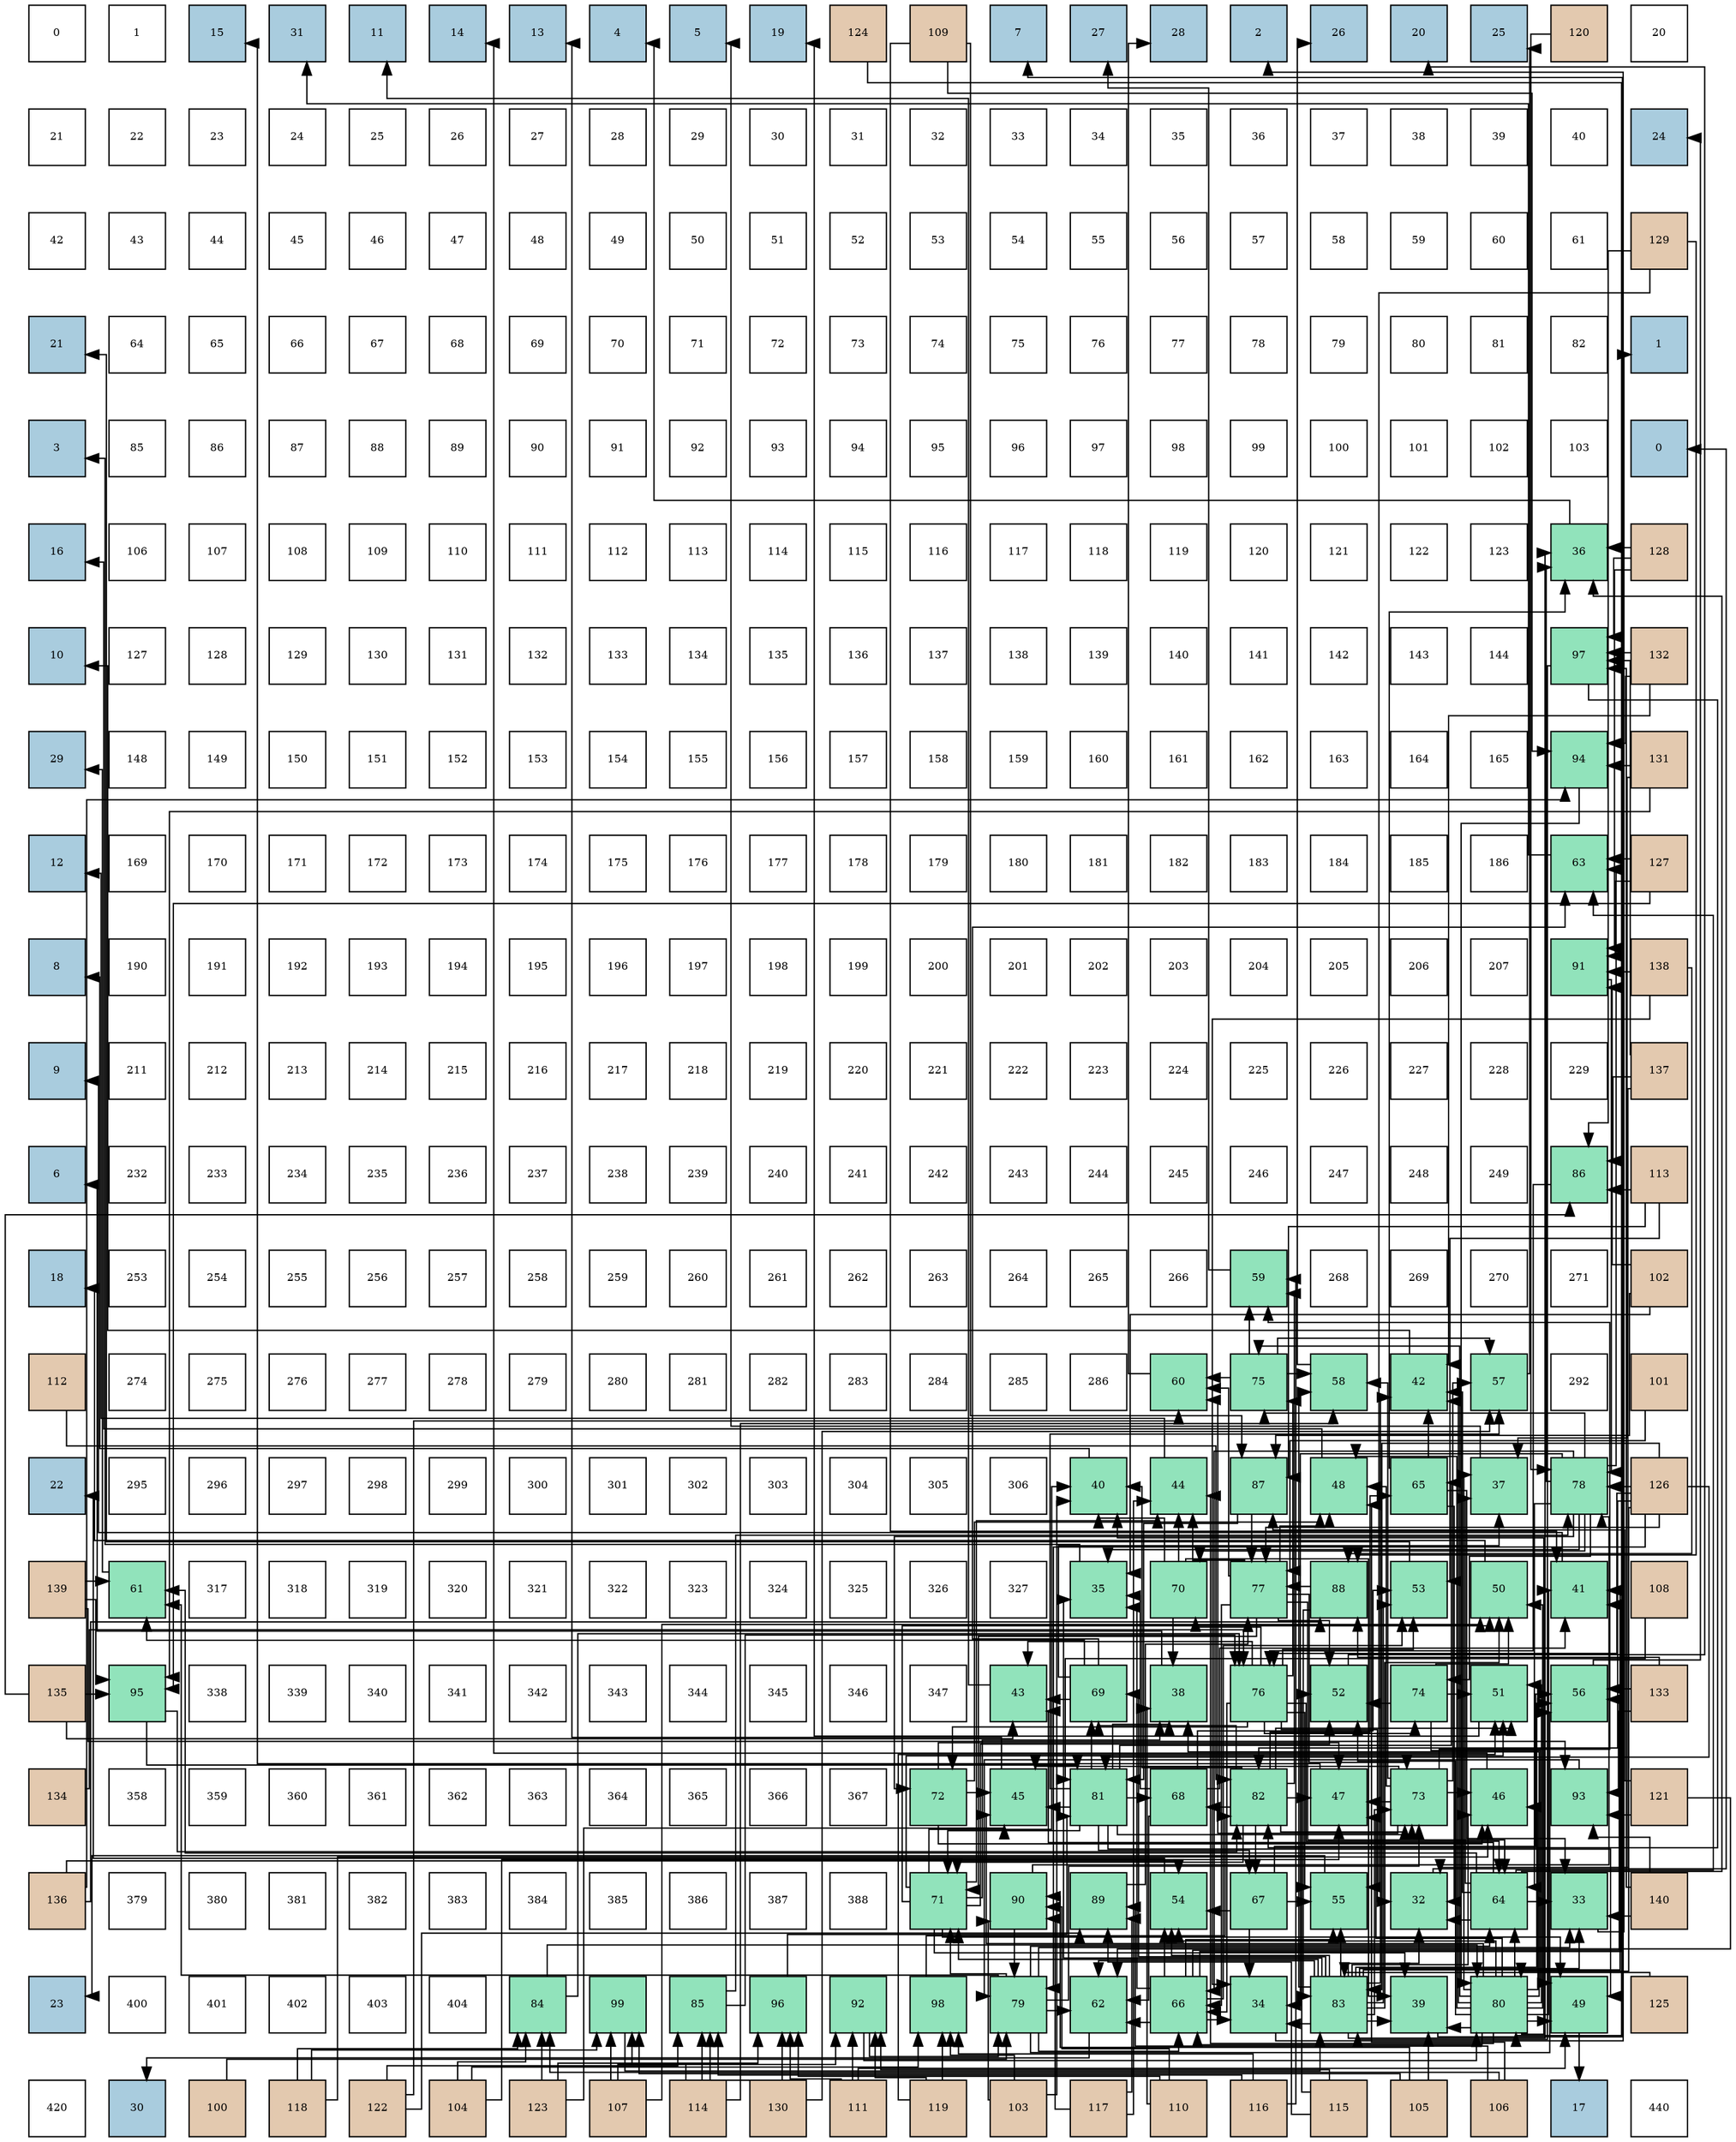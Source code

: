 digraph layout{
 rankdir=TB;
 splines=ortho;
 node [style=filled shape=square fixedsize=true width=0.6];
0[label="0", fontsize=8, fillcolor="#ffffff"];
1[label="1", fontsize=8, fillcolor="#ffffff"];
2[label="15", fontsize=8, fillcolor="#a9ccde"];
3[label="31", fontsize=8, fillcolor="#a9ccde"];
4[label="11", fontsize=8, fillcolor="#a9ccde"];
5[label="14", fontsize=8, fillcolor="#a9ccde"];
6[label="13", fontsize=8, fillcolor="#a9ccde"];
7[label="4", fontsize=8, fillcolor="#a9ccde"];
8[label="5", fontsize=8, fillcolor="#a9ccde"];
9[label="19", fontsize=8, fillcolor="#a9ccde"];
10[label="124", fontsize=8, fillcolor="#e3c9af"];
11[label="109", fontsize=8, fillcolor="#e3c9af"];
12[label="7", fontsize=8, fillcolor="#a9ccde"];
13[label="27", fontsize=8, fillcolor="#a9ccde"];
14[label="28", fontsize=8, fillcolor="#a9ccde"];
15[label="2", fontsize=8, fillcolor="#a9ccde"];
16[label="26", fontsize=8, fillcolor="#a9ccde"];
17[label="20", fontsize=8, fillcolor="#a9ccde"];
18[label="25", fontsize=8, fillcolor="#a9ccde"];
19[label="120", fontsize=8, fillcolor="#e3c9af"];
20[label="20", fontsize=8, fillcolor="#ffffff"];
21[label="21", fontsize=8, fillcolor="#ffffff"];
22[label="22", fontsize=8, fillcolor="#ffffff"];
23[label="23", fontsize=8, fillcolor="#ffffff"];
24[label="24", fontsize=8, fillcolor="#ffffff"];
25[label="25", fontsize=8, fillcolor="#ffffff"];
26[label="26", fontsize=8, fillcolor="#ffffff"];
27[label="27", fontsize=8, fillcolor="#ffffff"];
28[label="28", fontsize=8, fillcolor="#ffffff"];
29[label="29", fontsize=8, fillcolor="#ffffff"];
30[label="30", fontsize=8, fillcolor="#ffffff"];
31[label="31", fontsize=8, fillcolor="#ffffff"];
32[label="32", fontsize=8, fillcolor="#ffffff"];
33[label="33", fontsize=8, fillcolor="#ffffff"];
34[label="34", fontsize=8, fillcolor="#ffffff"];
35[label="35", fontsize=8, fillcolor="#ffffff"];
36[label="36", fontsize=8, fillcolor="#ffffff"];
37[label="37", fontsize=8, fillcolor="#ffffff"];
38[label="38", fontsize=8, fillcolor="#ffffff"];
39[label="39", fontsize=8, fillcolor="#ffffff"];
40[label="40", fontsize=8, fillcolor="#ffffff"];
41[label="24", fontsize=8, fillcolor="#a9ccde"];
42[label="42", fontsize=8, fillcolor="#ffffff"];
43[label="43", fontsize=8, fillcolor="#ffffff"];
44[label="44", fontsize=8, fillcolor="#ffffff"];
45[label="45", fontsize=8, fillcolor="#ffffff"];
46[label="46", fontsize=8, fillcolor="#ffffff"];
47[label="47", fontsize=8, fillcolor="#ffffff"];
48[label="48", fontsize=8, fillcolor="#ffffff"];
49[label="49", fontsize=8, fillcolor="#ffffff"];
50[label="50", fontsize=8, fillcolor="#ffffff"];
51[label="51", fontsize=8, fillcolor="#ffffff"];
52[label="52", fontsize=8, fillcolor="#ffffff"];
53[label="53", fontsize=8, fillcolor="#ffffff"];
54[label="54", fontsize=8, fillcolor="#ffffff"];
55[label="55", fontsize=8, fillcolor="#ffffff"];
56[label="56", fontsize=8, fillcolor="#ffffff"];
57[label="57", fontsize=8, fillcolor="#ffffff"];
58[label="58", fontsize=8, fillcolor="#ffffff"];
59[label="59", fontsize=8, fillcolor="#ffffff"];
60[label="60", fontsize=8, fillcolor="#ffffff"];
61[label="61", fontsize=8, fillcolor="#ffffff"];
62[label="129", fontsize=8, fillcolor="#e3c9af"];
63[label="21", fontsize=8, fillcolor="#a9ccde"];
64[label="64", fontsize=8, fillcolor="#ffffff"];
65[label="65", fontsize=8, fillcolor="#ffffff"];
66[label="66", fontsize=8, fillcolor="#ffffff"];
67[label="67", fontsize=8, fillcolor="#ffffff"];
68[label="68", fontsize=8, fillcolor="#ffffff"];
69[label="69", fontsize=8, fillcolor="#ffffff"];
70[label="70", fontsize=8, fillcolor="#ffffff"];
71[label="71", fontsize=8, fillcolor="#ffffff"];
72[label="72", fontsize=8, fillcolor="#ffffff"];
73[label="73", fontsize=8, fillcolor="#ffffff"];
74[label="74", fontsize=8, fillcolor="#ffffff"];
75[label="75", fontsize=8, fillcolor="#ffffff"];
76[label="76", fontsize=8, fillcolor="#ffffff"];
77[label="77", fontsize=8, fillcolor="#ffffff"];
78[label="78", fontsize=8, fillcolor="#ffffff"];
79[label="79", fontsize=8, fillcolor="#ffffff"];
80[label="80", fontsize=8, fillcolor="#ffffff"];
81[label="81", fontsize=8, fillcolor="#ffffff"];
82[label="82", fontsize=8, fillcolor="#ffffff"];
83[label="1", fontsize=8, fillcolor="#a9ccde"];
84[label="3", fontsize=8, fillcolor="#a9ccde"];
85[label="85", fontsize=8, fillcolor="#ffffff"];
86[label="86", fontsize=8, fillcolor="#ffffff"];
87[label="87", fontsize=8, fillcolor="#ffffff"];
88[label="88", fontsize=8, fillcolor="#ffffff"];
89[label="89", fontsize=8, fillcolor="#ffffff"];
90[label="90", fontsize=8, fillcolor="#ffffff"];
91[label="91", fontsize=8, fillcolor="#ffffff"];
92[label="92", fontsize=8, fillcolor="#ffffff"];
93[label="93", fontsize=8, fillcolor="#ffffff"];
94[label="94", fontsize=8, fillcolor="#ffffff"];
95[label="95", fontsize=8, fillcolor="#ffffff"];
96[label="96", fontsize=8, fillcolor="#ffffff"];
97[label="97", fontsize=8, fillcolor="#ffffff"];
98[label="98", fontsize=8, fillcolor="#ffffff"];
99[label="99", fontsize=8, fillcolor="#ffffff"];
100[label="100", fontsize=8, fillcolor="#ffffff"];
101[label="101", fontsize=8, fillcolor="#ffffff"];
102[label="102", fontsize=8, fillcolor="#ffffff"];
103[label="103", fontsize=8, fillcolor="#ffffff"];
104[label="0", fontsize=8, fillcolor="#a9ccde"];
105[label="16", fontsize=8, fillcolor="#a9ccde"];
106[label="106", fontsize=8, fillcolor="#ffffff"];
107[label="107", fontsize=8, fillcolor="#ffffff"];
108[label="108", fontsize=8, fillcolor="#ffffff"];
109[label="109", fontsize=8, fillcolor="#ffffff"];
110[label="110", fontsize=8, fillcolor="#ffffff"];
111[label="111", fontsize=8, fillcolor="#ffffff"];
112[label="112", fontsize=8, fillcolor="#ffffff"];
113[label="113", fontsize=8, fillcolor="#ffffff"];
114[label="114", fontsize=8, fillcolor="#ffffff"];
115[label="115", fontsize=8, fillcolor="#ffffff"];
116[label="116", fontsize=8, fillcolor="#ffffff"];
117[label="117", fontsize=8, fillcolor="#ffffff"];
118[label="118", fontsize=8, fillcolor="#ffffff"];
119[label="119", fontsize=8, fillcolor="#ffffff"];
120[label="120", fontsize=8, fillcolor="#ffffff"];
121[label="121", fontsize=8, fillcolor="#ffffff"];
122[label="122", fontsize=8, fillcolor="#ffffff"];
123[label="123", fontsize=8, fillcolor="#ffffff"];
124[label="36", fontsize=8, fillcolor="#91e3bb"];
125[label="128", fontsize=8, fillcolor="#e3c9af"];
126[label="10", fontsize=8, fillcolor="#a9ccde"];
127[label="127", fontsize=8, fillcolor="#ffffff"];
128[label="128", fontsize=8, fillcolor="#ffffff"];
129[label="129", fontsize=8, fillcolor="#ffffff"];
130[label="130", fontsize=8, fillcolor="#ffffff"];
131[label="131", fontsize=8, fillcolor="#ffffff"];
132[label="132", fontsize=8, fillcolor="#ffffff"];
133[label="133", fontsize=8, fillcolor="#ffffff"];
134[label="134", fontsize=8, fillcolor="#ffffff"];
135[label="135", fontsize=8, fillcolor="#ffffff"];
136[label="136", fontsize=8, fillcolor="#ffffff"];
137[label="137", fontsize=8, fillcolor="#ffffff"];
138[label="138", fontsize=8, fillcolor="#ffffff"];
139[label="139", fontsize=8, fillcolor="#ffffff"];
140[label="140", fontsize=8, fillcolor="#ffffff"];
141[label="141", fontsize=8, fillcolor="#ffffff"];
142[label="142", fontsize=8, fillcolor="#ffffff"];
143[label="143", fontsize=8, fillcolor="#ffffff"];
144[label="144", fontsize=8, fillcolor="#ffffff"];
145[label="97", fontsize=8, fillcolor="#91e3bb"];
146[label="132", fontsize=8, fillcolor="#e3c9af"];
147[label="29", fontsize=8, fillcolor="#a9ccde"];
148[label="148", fontsize=8, fillcolor="#ffffff"];
149[label="149", fontsize=8, fillcolor="#ffffff"];
150[label="150", fontsize=8, fillcolor="#ffffff"];
151[label="151", fontsize=8, fillcolor="#ffffff"];
152[label="152", fontsize=8, fillcolor="#ffffff"];
153[label="153", fontsize=8, fillcolor="#ffffff"];
154[label="154", fontsize=8, fillcolor="#ffffff"];
155[label="155", fontsize=8, fillcolor="#ffffff"];
156[label="156", fontsize=8, fillcolor="#ffffff"];
157[label="157", fontsize=8, fillcolor="#ffffff"];
158[label="158", fontsize=8, fillcolor="#ffffff"];
159[label="159", fontsize=8, fillcolor="#ffffff"];
160[label="160", fontsize=8, fillcolor="#ffffff"];
161[label="161", fontsize=8, fillcolor="#ffffff"];
162[label="162", fontsize=8, fillcolor="#ffffff"];
163[label="163", fontsize=8, fillcolor="#ffffff"];
164[label="164", fontsize=8, fillcolor="#ffffff"];
165[label="165", fontsize=8, fillcolor="#ffffff"];
166[label="94", fontsize=8, fillcolor="#91e3bb"];
167[label="131", fontsize=8, fillcolor="#e3c9af"];
168[label="12", fontsize=8, fillcolor="#a9ccde"];
169[label="169", fontsize=8, fillcolor="#ffffff"];
170[label="170", fontsize=8, fillcolor="#ffffff"];
171[label="171", fontsize=8, fillcolor="#ffffff"];
172[label="172", fontsize=8, fillcolor="#ffffff"];
173[label="173", fontsize=8, fillcolor="#ffffff"];
174[label="174", fontsize=8, fillcolor="#ffffff"];
175[label="175", fontsize=8, fillcolor="#ffffff"];
176[label="176", fontsize=8, fillcolor="#ffffff"];
177[label="177", fontsize=8, fillcolor="#ffffff"];
178[label="178", fontsize=8, fillcolor="#ffffff"];
179[label="179", fontsize=8, fillcolor="#ffffff"];
180[label="180", fontsize=8, fillcolor="#ffffff"];
181[label="181", fontsize=8, fillcolor="#ffffff"];
182[label="182", fontsize=8, fillcolor="#ffffff"];
183[label="183", fontsize=8, fillcolor="#ffffff"];
184[label="184", fontsize=8, fillcolor="#ffffff"];
185[label="185", fontsize=8, fillcolor="#ffffff"];
186[label="186", fontsize=8, fillcolor="#ffffff"];
187[label="63", fontsize=8, fillcolor="#91e3bb"];
188[label="127", fontsize=8, fillcolor="#e3c9af"];
189[label="8", fontsize=8, fillcolor="#a9ccde"];
190[label="190", fontsize=8, fillcolor="#ffffff"];
191[label="191", fontsize=8, fillcolor="#ffffff"];
192[label="192", fontsize=8, fillcolor="#ffffff"];
193[label="193", fontsize=8, fillcolor="#ffffff"];
194[label="194", fontsize=8, fillcolor="#ffffff"];
195[label="195", fontsize=8, fillcolor="#ffffff"];
196[label="196", fontsize=8, fillcolor="#ffffff"];
197[label="197", fontsize=8, fillcolor="#ffffff"];
198[label="198", fontsize=8, fillcolor="#ffffff"];
199[label="199", fontsize=8, fillcolor="#ffffff"];
200[label="200", fontsize=8, fillcolor="#ffffff"];
201[label="201", fontsize=8, fillcolor="#ffffff"];
202[label="202", fontsize=8, fillcolor="#ffffff"];
203[label="203", fontsize=8, fillcolor="#ffffff"];
204[label="204", fontsize=8, fillcolor="#ffffff"];
205[label="205", fontsize=8, fillcolor="#ffffff"];
206[label="206", fontsize=8, fillcolor="#ffffff"];
207[label="207", fontsize=8, fillcolor="#ffffff"];
208[label="91", fontsize=8, fillcolor="#91e3bb"];
209[label="138", fontsize=8, fillcolor="#e3c9af"];
210[label="9", fontsize=8, fillcolor="#a9ccde"];
211[label="211", fontsize=8, fillcolor="#ffffff"];
212[label="212", fontsize=8, fillcolor="#ffffff"];
213[label="213", fontsize=8, fillcolor="#ffffff"];
214[label="214", fontsize=8, fillcolor="#ffffff"];
215[label="215", fontsize=8, fillcolor="#ffffff"];
216[label="216", fontsize=8, fillcolor="#ffffff"];
217[label="217", fontsize=8, fillcolor="#ffffff"];
218[label="218", fontsize=8, fillcolor="#ffffff"];
219[label="219", fontsize=8, fillcolor="#ffffff"];
220[label="220", fontsize=8, fillcolor="#ffffff"];
221[label="221", fontsize=8, fillcolor="#ffffff"];
222[label="222", fontsize=8, fillcolor="#ffffff"];
223[label="223", fontsize=8, fillcolor="#ffffff"];
224[label="224", fontsize=8, fillcolor="#ffffff"];
225[label="225", fontsize=8, fillcolor="#ffffff"];
226[label="226", fontsize=8, fillcolor="#ffffff"];
227[label="227", fontsize=8, fillcolor="#ffffff"];
228[label="228", fontsize=8, fillcolor="#ffffff"];
229[label="229", fontsize=8, fillcolor="#ffffff"];
230[label="137", fontsize=8, fillcolor="#e3c9af"];
231[label="6", fontsize=8, fillcolor="#a9ccde"];
232[label="232", fontsize=8, fillcolor="#ffffff"];
233[label="233", fontsize=8, fillcolor="#ffffff"];
234[label="234", fontsize=8, fillcolor="#ffffff"];
235[label="235", fontsize=8, fillcolor="#ffffff"];
236[label="236", fontsize=8, fillcolor="#ffffff"];
237[label="237", fontsize=8, fillcolor="#ffffff"];
238[label="238", fontsize=8, fillcolor="#ffffff"];
239[label="239", fontsize=8, fillcolor="#ffffff"];
240[label="240", fontsize=8, fillcolor="#ffffff"];
241[label="241", fontsize=8, fillcolor="#ffffff"];
242[label="242", fontsize=8, fillcolor="#ffffff"];
243[label="243", fontsize=8, fillcolor="#ffffff"];
244[label="244", fontsize=8, fillcolor="#ffffff"];
245[label="245", fontsize=8, fillcolor="#ffffff"];
246[label="246", fontsize=8, fillcolor="#ffffff"];
247[label="247", fontsize=8, fillcolor="#ffffff"];
248[label="248", fontsize=8, fillcolor="#ffffff"];
249[label="249", fontsize=8, fillcolor="#ffffff"];
250[label="86", fontsize=8, fillcolor="#91e3bb"];
251[label="113", fontsize=8, fillcolor="#e3c9af"];
252[label="18", fontsize=8, fillcolor="#a9ccde"];
253[label="253", fontsize=8, fillcolor="#ffffff"];
254[label="254", fontsize=8, fillcolor="#ffffff"];
255[label="255", fontsize=8, fillcolor="#ffffff"];
256[label="256", fontsize=8, fillcolor="#ffffff"];
257[label="257", fontsize=8, fillcolor="#ffffff"];
258[label="258", fontsize=8, fillcolor="#ffffff"];
259[label="259", fontsize=8, fillcolor="#ffffff"];
260[label="260", fontsize=8, fillcolor="#ffffff"];
261[label="261", fontsize=8, fillcolor="#ffffff"];
262[label="262", fontsize=8, fillcolor="#ffffff"];
263[label="263", fontsize=8, fillcolor="#ffffff"];
264[label="264", fontsize=8, fillcolor="#ffffff"];
265[label="265", fontsize=8, fillcolor="#ffffff"];
266[label="266", fontsize=8, fillcolor="#ffffff"];
267[label="59", fontsize=8, fillcolor="#91e3bb"];
268[label="268", fontsize=8, fillcolor="#ffffff"];
269[label="269", fontsize=8, fillcolor="#ffffff"];
270[label="270", fontsize=8, fillcolor="#ffffff"];
271[label="271", fontsize=8, fillcolor="#ffffff"];
272[label="102", fontsize=8, fillcolor="#e3c9af"];
273[label="112", fontsize=8, fillcolor="#e3c9af"];
274[label="274", fontsize=8, fillcolor="#ffffff"];
275[label="275", fontsize=8, fillcolor="#ffffff"];
276[label="276", fontsize=8, fillcolor="#ffffff"];
277[label="277", fontsize=8, fillcolor="#ffffff"];
278[label="278", fontsize=8, fillcolor="#ffffff"];
279[label="279", fontsize=8, fillcolor="#ffffff"];
280[label="280", fontsize=8, fillcolor="#ffffff"];
281[label="281", fontsize=8, fillcolor="#ffffff"];
282[label="282", fontsize=8, fillcolor="#ffffff"];
283[label="283", fontsize=8, fillcolor="#ffffff"];
284[label="284", fontsize=8, fillcolor="#ffffff"];
285[label="285", fontsize=8, fillcolor="#ffffff"];
286[label="286", fontsize=8, fillcolor="#ffffff"];
287[label="60", fontsize=8, fillcolor="#91e3bb"];
288[label="75", fontsize=8, fillcolor="#91e3bb"];
289[label="58", fontsize=8, fillcolor="#91e3bb"];
290[label="42", fontsize=8, fillcolor="#91e3bb"];
291[label="57", fontsize=8, fillcolor="#91e3bb"];
292[label="292", fontsize=8, fillcolor="#ffffff"];
293[label="101", fontsize=8, fillcolor="#e3c9af"];
294[label="22", fontsize=8, fillcolor="#a9ccde"];
295[label="295", fontsize=8, fillcolor="#ffffff"];
296[label="296", fontsize=8, fillcolor="#ffffff"];
297[label="297", fontsize=8, fillcolor="#ffffff"];
298[label="298", fontsize=8, fillcolor="#ffffff"];
299[label="299", fontsize=8, fillcolor="#ffffff"];
300[label="300", fontsize=8, fillcolor="#ffffff"];
301[label="301", fontsize=8, fillcolor="#ffffff"];
302[label="302", fontsize=8, fillcolor="#ffffff"];
303[label="303", fontsize=8, fillcolor="#ffffff"];
304[label="304", fontsize=8, fillcolor="#ffffff"];
305[label="305", fontsize=8, fillcolor="#ffffff"];
306[label="306", fontsize=8, fillcolor="#ffffff"];
307[label="40", fontsize=8, fillcolor="#91e3bb"];
308[label="44", fontsize=8, fillcolor="#91e3bb"];
309[label="87", fontsize=8, fillcolor="#91e3bb"];
310[label="48", fontsize=8, fillcolor="#91e3bb"];
311[label="65", fontsize=8, fillcolor="#91e3bb"];
312[label="37", fontsize=8, fillcolor="#91e3bb"];
313[label="78", fontsize=8, fillcolor="#91e3bb"];
314[label="126", fontsize=8, fillcolor="#e3c9af"];
315[label="139", fontsize=8, fillcolor="#e3c9af"];
316[label="61", fontsize=8, fillcolor="#91e3bb"];
317[label="317", fontsize=8, fillcolor="#ffffff"];
318[label="318", fontsize=8, fillcolor="#ffffff"];
319[label="319", fontsize=8, fillcolor="#ffffff"];
320[label="320", fontsize=8, fillcolor="#ffffff"];
321[label="321", fontsize=8, fillcolor="#ffffff"];
322[label="322", fontsize=8, fillcolor="#ffffff"];
323[label="323", fontsize=8, fillcolor="#ffffff"];
324[label="324", fontsize=8, fillcolor="#ffffff"];
325[label="325", fontsize=8, fillcolor="#ffffff"];
326[label="326", fontsize=8, fillcolor="#ffffff"];
327[label="327", fontsize=8, fillcolor="#ffffff"];
328[label="35", fontsize=8, fillcolor="#91e3bb"];
329[label="70", fontsize=8, fillcolor="#91e3bb"];
330[label="77", fontsize=8, fillcolor="#91e3bb"];
331[label="88", fontsize=8, fillcolor="#91e3bb"];
332[label="53", fontsize=8, fillcolor="#91e3bb"];
333[label="50", fontsize=8, fillcolor="#91e3bb"];
334[label="41", fontsize=8, fillcolor="#91e3bb"];
335[label="108", fontsize=8, fillcolor="#e3c9af"];
336[label="135", fontsize=8, fillcolor="#e3c9af"];
337[label="95", fontsize=8, fillcolor="#91e3bb"];
338[label="338", fontsize=8, fillcolor="#ffffff"];
339[label="339", fontsize=8, fillcolor="#ffffff"];
340[label="340", fontsize=8, fillcolor="#ffffff"];
341[label="341", fontsize=8, fillcolor="#ffffff"];
342[label="342", fontsize=8, fillcolor="#ffffff"];
343[label="343", fontsize=8, fillcolor="#ffffff"];
344[label="344", fontsize=8, fillcolor="#ffffff"];
345[label="345", fontsize=8, fillcolor="#ffffff"];
346[label="346", fontsize=8, fillcolor="#ffffff"];
347[label="347", fontsize=8, fillcolor="#ffffff"];
348[label="43", fontsize=8, fillcolor="#91e3bb"];
349[label="69", fontsize=8, fillcolor="#91e3bb"];
350[label="38", fontsize=8, fillcolor="#91e3bb"];
351[label="76", fontsize=8, fillcolor="#91e3bb"];
352[label="52", fontsize=8, fillcolor="#91e3bb"];
353[label="74", fontsize=8, fillcolor="#91e3bb"];
354[label="51", fontsize=8, fillcolor="#91e3bb"];
355[label="56", fontsize=8, fillcolor="#91e3bb"];
356[label="133", fontsize=8, fillcolor="#e3c9af"];
357[label="134", fontsize=8, fillcolor="#e3c9af"];
358[label="358", fontsize=8, fillcolor="#ffffff"];
359[label="359", fontsize=8, fillcolor="#ffffff"];
360[label="360", fontsize=8, fillcolor="#ffffff"];
361[label="361", fontsize=8, fillcolor="#ffffff"];
362[label="362", fontsize=8, fillcolor="#ffffff"];
363[label="363", fontsize=8, fillcolor="#ffffff"];
364[label="364", fontsize=8, fillcolor="#ffffff"];
365[label="365", fontsize=8, fillcolor="#ffffff"];
366[label="366", fontsize=8, fillcolor="#ffffff"];
367[label="367", fontsize=8, fillcolor="#ffffff"];
368[label="72", fontsize=8, fillcolor="#91e3bb"];
369[label="45", fontsize=8, fillcolor="#91e3bb"];
370[label="81", fontsize=8, fillcolor="#91e3bb"];
371[label="68", fontsize=8, fillcolor="#91e3bb"];
372[label="82", fontsize=8, fillcolor="#91e3bb"];
373[label="47", fontsize=8, fillcolor="#91e3bb"];
374[label="73", fontsize=8, fillcolor="#91e3bb"];
375[label="46", fontsize=8, fillcolor="#91e3bb"];
376[label="93", fontsize=8, fillcolor="#91e3bb"];
377[label="121", fontsize=8, fillcolor="#e3c9af"];
378[label="136", fontsize=8, fillcolor="#e3c9af"];
379[label="379", fontsize=8, fillcolor="#ffffff"];
380[label="380", fontsize=8, fillcolor="#ffffff"];
381[label="381", fontsize=8, fillcolor="#ffffff"];
382[label="382", fontsize=8, fillcolor="#ffffff"];
383[label="383", fontsize=8, fillcolor="#ffffff"];
384[label="384", fontsize=8, fillcolor="#ffffff"];
385[label="385", fontsize=8, fillcolor="#ffffff"];
386[label="386", fontsize=8, fillcolor="#ffffff"];
387[label="387", fontsize=8, fillcolor="#ffffff"];
388[label="388", fontsize=8, fillcolor="#ffffff"];
389[label="71", fontsize=8, fillcolor="#91e3bb"];
390[label="90", fontsize=8, fillcolor="#91e3bb"];
391[label="89", fontsize=8, fillcolor="#91e3bb"];
392[label="54", fontsize=8, fillcolor="#91e3bb"];
393[label="67", fontsize=8, fillcolor="#91e3bb"];
394[label="55", fontsize=8, fillcolor="#91e3bb"];
395[label="32", fontsize=8, fillcolor="#91e3bb"];
396[label="64", fontsize=8, fillcolor="#91e3bb"];
397[label="33", fontsize=8, fillcolor="#91e3bb"];
398[label="140", fontsize=8, fillcolor="#e3c9af"];
399[label="23", fontsize=8, fillcolor="#a9ccde"];
400[label="400", fontsize=8, fillcolor="#ffffff"];
401[label="401", fontsize=8, fillcolor="#ffffff"];
402[label="402", fontsize=8, fillcolor="#ffffff"];
403[label="403", fontsize=8, fillcolor="#ffffff"];
404[label="404", fontsize=8, fillcolor="#ffffff"];
405[label="84", fontsize=8, fillcolor="#91e3bb"];
406[label="99", fontsize=8, fillcolor="#91e3bb"];
407[label="85", fontsize=8, fillcolor="#91e3bb"];
408[label="96", fontsize=8, fillcolor="#91e3bb"];
409[label="92", fontsize=8, fillcolor="#91e3bb"];
410[label="98", fontsize=8, fillcolor="#91e3bb"];
411[label="79", fontsize=8, fillcolor="#91e3bb"];
412[label="62", fontsize=8, fillcolor="#91e3bb"];
413[label="66", fontsize=8, fillcolor="#91e3bb"];
414[label="34", fontsize=8, fillcolor="#91e3bb"];
415[label="83", fontsize=8, fillcolor="#91e3bb"];
416[label="39", fontsize=8, fillcolor="#91e3bb"];
417[label="80", fontsize=8, fillcolor="#91e3bb"];
418[label="49", fontsize=8, fillcolor="#91e3bb"];
419[label="125", fontsize=8, fillcolor="#e3c9af"];
420[label="420", fontsize=8, fillcolor="#ffffff"];
421[label="30", fontsize=8, fillcolor="#a9ccde"];
422[label="100", fontsize=8, fillcolor="#e3c9af"];
423[label="118", fontsize=8, fillcolor="#e3c9af"];
424[label="122", fontsize=8, fillcolor="#e3c9af"];
425[label="104", fontsize=8, fillcolor="#e3c9af"];
426[label="123", fontsize=8, fillcolor="#e3c9af"];
427[label="107", fontsize=8, fillcolor="#e3c9af"];
428[label="114", fontsize=8, fillcolor="#e3c9af"];
429[label="130", fontsize=8, fillcolor="#e3c9af"];
430[label="111", fontsize=8, fillcolor="#e3c9af"];
431[label="119", fontsize=8, fillcolor="#e3c9af"];
432[label="103", fontsize=8, fillcolor="#e3c9af"];
433[label="117", fontsize=8, fillcolor="#e3c9af"];
434[label="110", fontsize=8, fillcolor="#e3c9af"];
435[label="116", fontsize=8, fillcolor="#e3c9af"];
436[label="115", fontsize=8, fillcolor="#e3c9af"];
437[label="105", fontsize=8, fillcolor="#e3c9af"];
438[label="106", fontsize=8, fillcolor="#e3c9af"];
439[label="17", fontsize=8, fillcolor="#a9ccde"];
440[label="440", fontsize=8, fillcolor="#ffffff"];
edge [constraint=false, style=vis];395 -> 104;
397 -> 83;
414 -> 15;
328 -> 84;
124 -> 7;
312 -> 8;
350 -> 231;
416 -> 12;
307 -> 189;
334 -> 210;
290 -> 126;
348 -> 4;
308 -> 168;
369 -> 6;
375 -> 5;
373 -> 2;
310 -> 105;
418 -> 439;
333 -> 252;
354 -> 9;
352 -> 17;
332 -> 63;
392 -> 294;
394 -> 399;
355 -> 41;
291 -> 18;
289 -> 16;
267 -> 13;
287 -> 14;
316 -> 147;
412 -> 421;
187 -> 3;
396 -> 395;
396 -> 397;
396 -> 124;
396 -> 312;
396 -> 290;
396 -> 348;
396 -> 316;
396 -> 187;
311 -> 395;
311 -> 397;
311 -> 124;
311 -> 290;
413 -> 414;
413 -> 328;
413 -> 334;
413 -> 332;
413 -> 392;
413 -> 394;
413 -> 355;
413 -> 412;
393 -> 414;
393 -> 392;
393 -> 394;
393 -> 355;
371 -> 328;
371 -> 334;
371 -> 332;
371 -> 412;
349 -> 312;
349 -> 348;
349 -> 316;
349 -> 187;
329 -> 350;
329 -> 416;
329 -> 307;
329 -> 308;
389 -> 350;
389 -> 416;
389 -> 307;
389 -> 308;
389 -> 418;
389 -> 333;
389 -> 354;
389 -> 352;
368 -> 369;
368 -> 375;
368 -> 373;
368 -> 310;
374 -> 369;
374 -> 375;
374 -> 373;
374 -> 310;
374 -> 291;
374 -> 289;
374 -> 267;
374 -> 287;
353 -> 418;
353 -> 333;
353 -> 354;
353 -> 352;
288 -> 291;
288 -> 289;
288 -> 267;
288 -> 287;
351 -> 395;
351 -> 348;
351 -> 332;
351 -> 394;
351 -> 396;
351 -> 413;
351 -> 329;
351 -> 368;
351 -> 353;
351 -> 288;
330 -> 308;
330 -> 310;
330 -> 352;
330 -> 287;
330 -> 396;
330 -> 413;
330 -> 389;
330 -> 374;
313 -> 414;
313 -> 328;
313 -> 124;
313 -> 187;
313 -> 396;
313 -> 413;
313 -> 329;
313 -> 368;
313 -> 353;
313 -> 288;
411 -> 397;
411 -> 355;
411 -> 316;
411 -> 412;
411 -> 396;
411 -> 413;
411 -> 389;
411 -> 374;
417 -> 312;
417 -> 350;
417 -> 416;
417 -> 307;
417 -> 334;
417 -> 290;
417 -> 308;
417 -> 369;
417 -> 375;
417 -> 373;
417 -> 310;
417 -> 418;
417 -> 333;
417 -> 354;
417 -> 352;
417 -> 392;
417 -> 396;
417 -> 413;
417 -> 288;
370 -> 350;
370 -> 369;
370 -> 418;
370 -> 291;
370 -> 311;
370 -> 393;
370 -> 371;
370 -> 349;
370 -> 389;
370 -> 374;
372 -> 307;
372 -> 373;
372 -> 354;
372 -> 267;
372 -> 311;
372 -> 393;
372 -> 371;
372 -> 349;
372 -> 389;
372 -> 374;
415 -> 395;
415 -> 397;
415 -> 414;
415 -> 328;
415 -> 124;
415 -> 416;
415 -> 334;
415 -> 290;
415 -> 375;
415 -> 333;
415 -> 332;
415 -> 392;
415 -> 394;
415 -> 355;
415 -> 289;
415 -> 412;
415 -> 349;
415 -> 389;
415 -> 374;
405 -> 351;
405 -> 417;
407 -> 351;
407 -> 313;
250 -> 351;
309 -> 330;
309 -> 370;
331 -> 330;
331 -> 415;
391 -> 330;
390 -> 313;
390 -> 411;
208 -> 313;
409 -> 411;
409 -> 417;
376 -> 411;
166 -> 417;
337 -> 370;
337 -> 372;
408 -> 370;
145 -> 372;
145 -> 415;
410 -> 372;
406 -> 415;
422 -> 411;
293 -> 330;
272 -> 328;
272 -> 309;
272 -> 208;
432 -> 307;
432 -> 390;
432 -> 410;
425 -> 373;
425 -> 405;
425 -> 410;
437 -> 416;
437 -> 390;
437 -> 406;
438 -> 310;
438 -> 405;
438 -> 391;
427 -> 333;
427 -> 409;
427 -> 406;
335 -> 370;
11 -> 334;
11 -> 309;
11 -> 166;
434 -> 350;
434 -> 390;
434 -> 408;
430 -> 418;
430 -> 409;
430 -> 408;
273 -> 372;
251 -> 332;
251 -> 250;
251 -> 309;
428 -> 289;
428 -> 407;
428 -> 406;
436 -> 352;
436 -> 391;
436 -> 409;
435 -> 267;
435 -> 407;
435 -> 410;
433 -> 308;
433 -> 391;
433 -> 390;
423 -> 375;
423 -> 405;
423 -> 406;
431 -> 354;
431 -> 409;
431 -> 410;
19 -> 313;
377 -> 412;
377 -> 309;
377 -> 376;
424 -> 287;
424 -> 407;
424 -> 391;
426 -> 369;
426 -> 405;
426 -> 408;
10 -> 417;
419 -> 415;
314 -> 351;
314 -> 330;
314 -> 313;
314 -> 411;
314 -> 417;
314 -> 370;
314 -> 372;
314 -> 415;
188 -> 187;
188 -> 208;
188 -> 337;
125 -> 124;
125 -> 208;
125 -> 145;
62 -> 394;
62 -> 250;
62 -> 331;
429 -> 291;
429 -> 407;
429 -> 408;
167 -> 312;
167 -> 166;
167 -> 337;
146 -> 290;
146 -> 166;
146 -> 145;
356 -> 355;
356 -> 331;
356 -> 376;
357 -> 351;
336 -> 348;
336 -> 250;
336 -> 337;
378 -> 392;
378 -> 331;
378 -> 166;
230 -> 395;
230 -> 250;
230 -> 145;
209 -> 414;
209 -> 331;
209 -> 208;
315 -> 316;
315 -> 376;
315 -> 337;
398 -> 397;
398 -> 376;
398 -> 145;
edge [constraint=true, style=invis];
0 -> 21 -> 42 -> 63 -> 84 -> 105 -> 126 -> 147 -> 168 -> 189 -> 210 -> 231 -> 252 -> 273 -> 294 -> 315 -> 336 -> 357 -> 378 -> 399 -> 420;
1 -> 22 -> 43 -> 64 -> 85 -> 106 -> 127 -> 148 -> 169 -> 190 -> 211 -> 232 -> 253 -> 274 -> 295 -> 316 -> 337 -> 358 -> 379 -> 400 -> 421;
2 -> 23 -> 44 -> 65 -> 86 -> 107 -> 128 -> 149 -> 170 -> 191 -> 212 -> 233 -> 254 -> 275 -> 296 -> 317 -> 338 -> 359 -> 380 -> 401 -> 422;
3 -> 24 -> 45 -> 66 -> 87 -> 108 -> 129 -> 150 -> 171 -> 192 -> 213 -> 234 -> 255 -> 276 -> 297 -> 318 -> 339 -> 360 -> 381 -> 402 -> 423;
4 -> 25 -> 46 -> 67 -> 88 -> 109 -> 130 -> 151 -> 172 -> 193 -> 214 -> 235 -> 256 -> 277 -> 298 -> 319 -> 340 -> 361 -> 382 -> 403 -> 424;
5 -> 26 -> 47 -> 68 -> 89 -> 110 -> 131 -> 152 -> 173 -> 194 -> 215 -> 236 -> 257 -> 278 -> 299 -> 320 -> 341 -> 362 -> 383 -> 404 -> 425;
6 -> 27 -> 48 -> 69 -> 90 -> 111 -> 132 -> 153 -> 174 -> 195 -> 216 -> 237 -> 258 -> 279 -> 300 -> 321 -> 342 -> 363 -> 384 -> 405 -> 426;
7 -> 28 -> 49 -> 70 -> 91 -> 112 -> 133 -> 154 -> 175 -> 196 -> 217 -> 238 -> 259 -> 280 -> 301 -> 322 -> 343 -> 364 -> 385 -> 406 -> 427;
8 -> 29 -> 50 -> 71 -> 92 -> 113 -> 134 -> 155 -> 176 -> 197 -> 218 -> 239 -> 260 -> 281 -> 302 -> 323 -> 344 -> 365 -> 386 -> 407 -> 428;
9 -> 30 -> 51 -> 72 -> 93 -> 114 -> 135 -> 156 -> 177 -> 198 -> 219 -> 240 -> 261 -> 282 -> 303 -> 324 -> 345 -> 366 -> 387 -> 408 -> 429;
10 -> 31 -> 52 -> 73 -> 94 -> 115 -> 136 -> 157 -> 178 -> 199 -> 220 -> 241 -> 262 -> 283 -> 304 -> 325 -> 346 -> 367 -> 388 -> 409 -> 430;
11 -> 32 -> 53 -> 74 -> 95 -> 116 -> 137 -> 158 -> 179 -> 200 -> 221 -> 242 -> 263 -> 284 -> 305 -> 326 -> 347 -> 368 -> 389 -> 410 -> 431;
12 -> 33 -> 54 -> 75 -> 96 -> 117 -> 138 -> 159 -> 180 -> 201 -> 222 -> 243 -> 264 -> 285 -> 306 -> 327 -> 348 -> 369 -> 390 -> 411 -> 432;
13 -> 34 -> 55 -> 76 -> 97 -> 118 -> 139 -> 160 -> 181 -> 202 -> 223 -> 244 -> 265 -> 286 -> 307 -> 328 -> 349 -> 370 -> 391 -> 412 -> 433;
14 -> 35 -> 56 -> 77 -> 98 -> 119 -> 140 -> 161 -> 182 -> 203 -> 224 -> 245 -> 266 -> 287 -> 308 -> 329 -> 350 -> 371 -> 392 -> 413 -> 434;
15 -> 36 -> 57 -> 78 -> 99 -> 120 -> 141 -> 162 -> 183 -> 204 -> 225 -> 246 -> 267 -> 288 -> 309 -> 330 -> 351 -> 372 -> 393 -> 414 -> 435;
16 -> 37 -> 58 -> 79 -> 100 -> 121 -> 142 -> 163 -> 184 -> 205 -> 226 -> 247 -> 268 -> 289 -> 310 -> 331 -> 352 -> 373 -> 394 -> 415 -> 436;
17 -> 38 -> 59 -> 80 -> 101 -> 122 -> 143 -> 164 -> 185 -> 206 -> 227 -> 248 -> 269 -> 290 -> 311 -> 332 -> 353 -> 374 -> 395 -> 416 -> 437;
18 -> 39 -> 60 -> 81 -> 102 -> 123 -> 144 -> 165 -> 186 -> 207 -> 228 -> 249 -> 270 -> 291 -> 312 -> 333 -> 354 -> 375 -> 396 -> 417 -> 438;
19 -> 40 -> 61 -> 82 -> 103 -> 124 -> 145 -> 166 -> 187 -> 208 -> 229 -> 250 -> 271 -> 292 -> 313 -> 334 -> 355 -> 376 -> 397 -> 418 -> 439;
20 -> 41 -> 62 -> 83 -> 104 -> 125 -> 146 -> 167 -> 188 -> 209 -> 230 -> 251 -> 272 -> 293 -> 314 -> 335 -> 356 -> 377 -> 398 -> 419 -> 440;
rank = same {0 -> 1 -> 2 -> 3 -> 4 -> 5 -> 6 -> 7 -> 8 -> 9 -> 10 -> 11 -> 12 -> 13 -> 14 -> 15 -> 16 -> 17 -> 18 -> 19 -> 20};
rank = same {21 -> 22 -> 23 -> 24 -> 25 -> 26 -> 27 -> 28 -> 29 -> 30 -> 31 -> 32 -> 33 -> 34 -> 35 -> 36 -> 37 -> 38 -> 39 -> 40 -> 41};
rank = same {42 -> 43 -> 44 -> 45 -> 46 -> 47 -> 48 -> 49 -> 50 -> 51 -> 52 -> 53 -> 54 -> 55 -> 56 -> 57 -> 58 -> 59 -> 60 -> 61 -> 62};
rank = same {63 -> 64 -> 65 -> 66 -> 67 -> 68 -> 69 -> 70 -> 71 -> 72 -> 73 -> 74 -> 75 -> 76 -> 77 -> 78 -> 79 -> 80 -> 81 -> 82 -> 83};
rank = same {84 -> 85 -> 86 -> 87 -> 88 -> 89 -> 90 -> 91 -> 92 -> 93 -> 94 -> 95 -> 96 -> 97 -> 98 -> 99 -> 100 -> 101 -> 102 -> 103 -> 104};
rank = same {105 -> 106 -> 107 -> 108 -> 109 -> 110 -> 111 -> 112 -> 113 -> 114 -> 115 -> 116 -> 117 -> 118 -> 119 -> 120 -> 121 -> 122 -> 123 -> 124 -> 125};
rank = same {126 -> 127 -> 128 -> 129 -> 130 -> 131 -> 132 -> 133 -> 134 -> 135 -> 136 -> 137 -> 138 -> 139 -> 140 -> 141 -> 142 -> 143 -> 144 -> 145 -> 146};
rank = same {147 -> 148 -> 149 -> 150 -> 151 -> 152 -> 153 -> 154 -> 155 -> 156 -> 157 -> 158 -> 159 -> 160 -> 161 -> 162 -> 163 -> 164 -> 165 -> 166 -> 167};
rank = same {168 -> 169 -> 170 -> 171 -> 172 -> 173 -> 174 -> 175 -> 176 -> 177 -> 178 -> 179 -> 180 -> 181 -> 182 -> 183 -> 184 -> 185 -> 186 -> 187 -> 188};
rank = same {189 -> 190 -> 191 -> 192 -> 193 -> 194 -> 195 -> 196 -> 197 -> 198 -> 199 -> 200 -> 201 -> 202 -> 203 -> 204 -> 205 -> 206 -> 207 -> 208 -> 209};
rank = same {210 -> 211 -> 212 -> 213 -> 214 -> 215 -> 216 -> 217 -> 218 -> 219 -> 220 -> 221 -> 222 -> 223 -> 224 -> 225 -> 226 -> 227 -> 228 -> 229 -> 230};
rank = same {231 -> 232 -> 233 -> 234 -> 235 -> 236 -> 237 -> 238 -> 239 -> 240 -> 241 -> 242 -> 243 -> 244 -> 245 -> 246 -> 247 -> 248 -> 249 -> 250 -> 251};
rank = same {252 -> 253 -> 254 -> 255 -> 256 -> 257 -> 258 -> 259 -> 260 -> 261 -> 262 -> 263 -> 264 -> 265 -> 266 -> 267 -> 268 -> 269 -> 270 -> 271 -> 272};
rank = same {273 -> 274 -> 275 -> 276 -> 277 -> 278 -> 279 -> 280 -> 281 -> 282 -> 283 -> 284 -> 285 -> 286 -> 287 -> 288 -> 289 -> 290 -> 291 -> 292 -> 293};
rank = same {294 -> 295 -> 296 -> 297 -> 298 -> 299 -> 300 -> 301 -> 302 -> 303 -> 304 -> 305 -> 306 -> 307 -> 308 -> 309 -> 310 -> 311 -> 312 -> 313 -> 314};
rank = same {315 -> 316 -> 317 -> 318 -> 319 -> 320 -> 321 -> 322 -> 323 -> 324 -> 325 -> 326 -> 327 -> 328 -> 329 -> 330 -> 331 -> 332 -> 333 -> 334 -> 335};
rank = same {336 -> 337 -> 338 -> 339 -> 340 -> 341 -> 342 -> 343 -> 344 -> 345 -> 346 -> 347 -> 348 -> 349 -> 350 -> 351 -> 352 -> 353 -> 354 -> 355 -> 356};
rank = same {357 -> 358 -> 359 -> 360 -> 361 -> 362 -> 363 -> 364 -> 365 -> 366 -> 367 -> 368 -> 369 -> 370 -> 371 -> 372 -> 373 -> 374 -> 375 -> 376 -> 377};
rank = same {378 -> 379 -> 380 -> 381 -> 382 -> 383 -> 384 -> 385 -> 386 -> 387 -> 388 -> 389 -> 390 -> 391 -> 392 -> 393 -> 394 -> 395 -> 396 -> 397 -> 398};
rank = same {399 -> 400 -> 401 -> 402 -> 403 -> 404 -> 405 -> 406 -> 407 -> 408 -> 409 -> 410 -> 411 -> 412 -> 413 -> 414 -> 415 -> 416 -> 417 -> 418 -> 419};
rank = same {420 -> 421 -> 422 -> 423 -> 424 -> 425 -> 426 -> 427 -> 428 -> 429 -> 430 -> 431 -> 432 -> 433 -> 434 -> 435 -> 436 -> 437 -> 438 -> 439 -> 440};
}